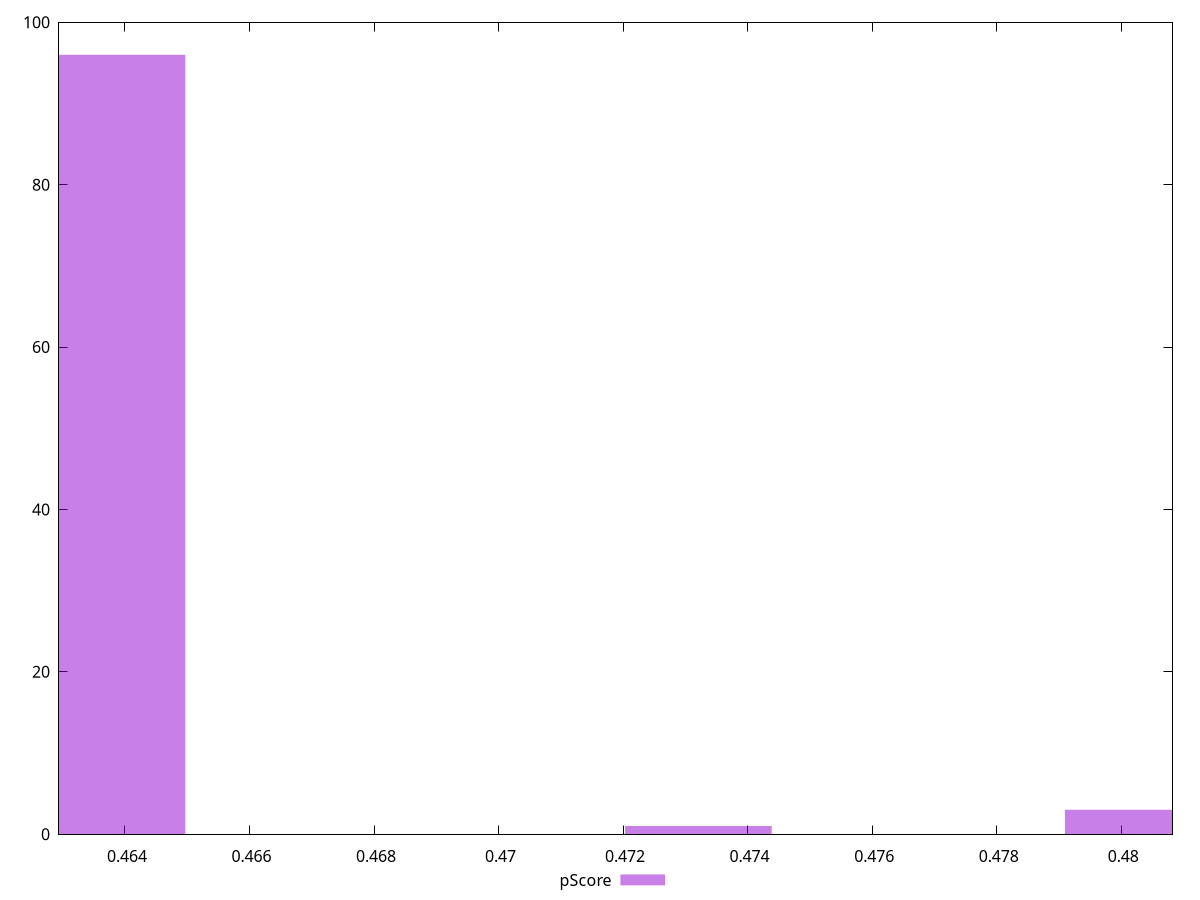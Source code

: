 reset

$pScore <<EOF
0.47321018903199663 1
0.46379307084230514 96
0.4802730276742652 3
EOF

set key outside below
set boxwidth 0.0023542795474228687
set xrange [0.46294117647058824:0.4808235294117647]
set yrange [0:100]
set trange [0:100]
set style fill transparent solid 0.5 noborder
set terminal svg size 640, 490 enhanced background rgb 'white'
set output "report_00018_2021-02-10T15-25-16.877Z/uses-rel-preload/samples/pages+cached+noadtech+nomedia+nocss/pScore/histogram.svg"

plot $pScore title "pScore" with boxes

reset
